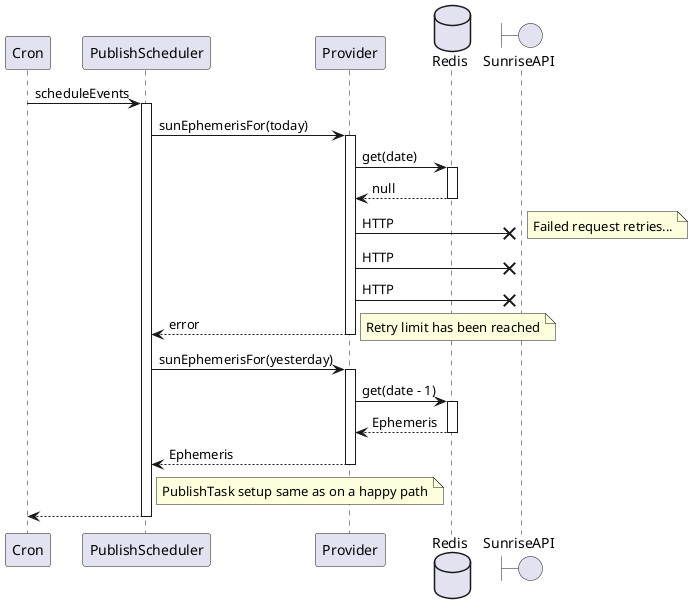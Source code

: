 @startuml

Cron -> PublishScheduler : scheduleEvents
activate PublishScheduler
    PublishScheduler -> Provider : sunEphemerisFor(today)
    activate Provider
        database Redis
        Provider -> Redis : get(date)
        activate Redis
            Provider <-- Redis : null
        deactivate Redis
        boundary SunriseAPI
        Provider ->x SunriseAPI : HTTP
        note right: Failed request retries...
        Provider ->x SunriseAPI : HTTP
        Provider ->x SunriseAPI : HTTP
        PublishScheduler <-- Provider : error
        note right: Retry limit has been reached
    deactivate Provider

    PublishScheduler -> Provider : sunEphemerisFor(yesterday)
    activate Provider
        Provider -> Redis : get(date - 1)
        activate Redis
            Provider <-- Redis : Ephemeris
        deactivate Redis
        PublishScheduler <-- Provider : Ephemeris
    deactivate Provider

    note right of PublishScheduler: PublishTask setup same as on a happy path

    Cron <-- PublishScheduler
deactivate PublishScheduler

@enduml

